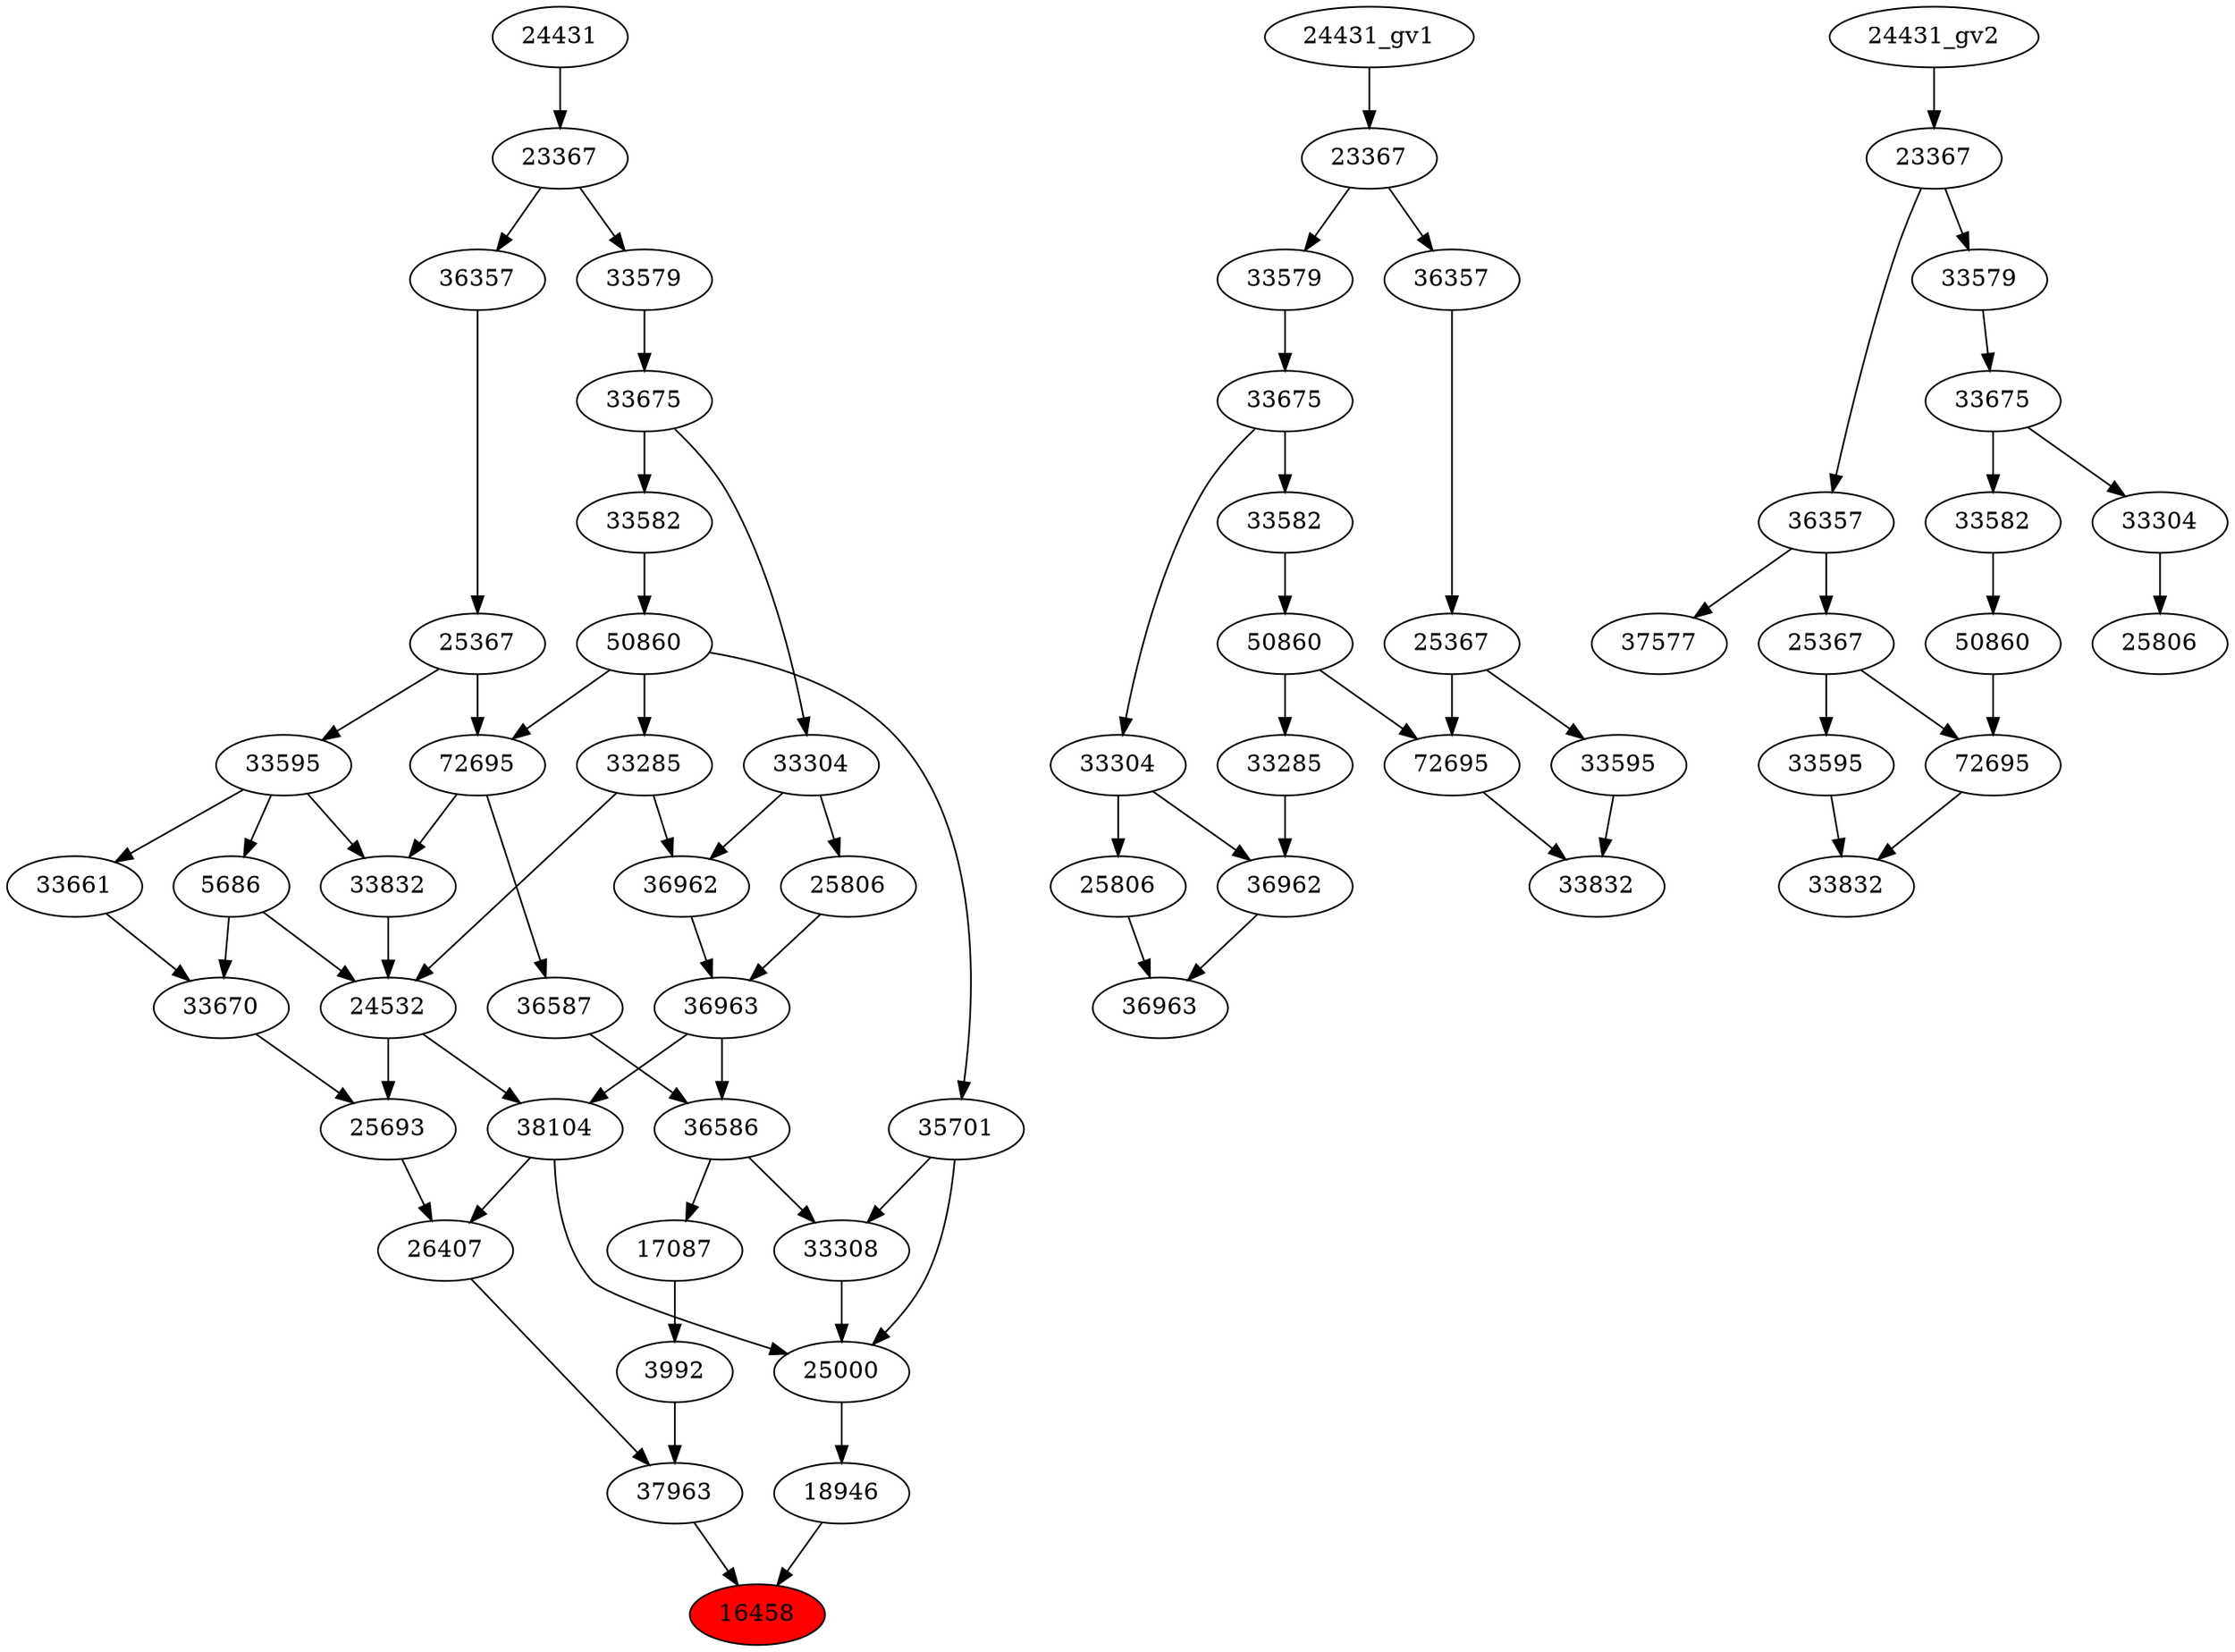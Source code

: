 strict digraph root {
	node [label="\N"];
	{
		node [fillcolor="",
			label="\N",
			style=""
		];
		16458		 [fillcolor=red,
			label=16458,
			style=filled];
		37963		 [label=37963];
		37963 -> 16458;
		18946		 [label=18946];
		18946 -> 16458;
		3992		 [label=3992];
		3992 -> 37963;
		26407		 [label=26407];
		26407 -> 37963;
		25000		 [label=25000];
		25000 -> 18946;
		17087		 [label=17087];
		17087 -> 3992;
		25693		 [label=25693];
		25693 -> 26407;
		38104		 [label=38104];
		38104 -> 26407;
		38104 -> 25000;
		33308		 [label=33308];
		33308 -> 25000;
		35701		 [label=35701];
		35701 -> 25000;
		35701 -> 33308;
		36586		 [label=36586];
		36586 -> 17087;
		36586 -> 33308;
		24532		 [label=24532];
		24532 -> 25693;
		24532 -> 38104;
		33670		 [label=33670];
		33670 -> 25693;
		36963		 [label=36963];
		36963 -> 38104;
		36963 -> 36586;
		50860		 [label=50860];
		50860 -> 35701;
		33285		 [label=33285];
		50860 -> 33285;
		72695		 [label=72695];
		50860 -> 72695;
		36587		 [label=36587];
		36587 -> 36586;
		33285 -> 24532;
		36962		 [label=36962];
		33285 -> 36962;
		5686		 [label=5686];
		5686 -> 24532;
		5686 -> 33670;
		33832		 [label=33832];
		33832 -> 24532;
		33661		 [label=33661];
		33661 -> 33670;
		36962 -> 36963;
		25806		 [label=25806];
		25806 -> 36963;
		33582		 [label=33582];
		33582 -> 50860;
		72695 -> 36587;
		72695 -> 33832;
		33595		 [label=33595];
		33595 -> 5686;
		33595 -> 33832;
		33595 -> 33661;
		33304		 [label=33304];
		33304 -> 36962;
		33304 -> 25806;
		33675		 [label=33675];
		33675 -> 33582;
		33675 -> 33304;
		25367		 [label=25367];
		25367 -> 72695;
		25367 -> 33595;
		33579		 [label=33579];
		33579 -> 33675;
		36357		 [label=36357];
		36357 -> 25367;
		23367		 [label=23367];
		23367 -> 33579;
		23367 -> 36357;
		24431		 [label=24431];
		24431 -> 23367;
	}
	{
		node [label="\N"];
		"36963_gv1"		 [label=36963];
		"36962_gv1"		 [label=36962];
		"36962_gv1" -> "36963_gv1";
		"25806_gv1"		 [label=25806];
		"25806_gv1" -> "36963_gv1";
		"50860_gv1"		 [label=50860];
		"33285_gv1"		 [label=33285];
		"50860_gv1" -> "33285_gv1";
		"72695_gv1"		 [label=72695];
		"50860_gv1" -> "72695_gv1";
		"33582_gv1"		 [label=33582];
		"33582_gv1" -> "50860_gv1";
		"33285_gv1" -> "36962_gv1";
		"33832_gv1"		 [label=33832];
		"72695_gv1" -> "33832_gv1";
		"33595_gv1"		 [label=33595];
		"33595_gv1" -> "33832_gv1";
		"33304_gv1"		 [label=33304];
		"33304_gv1" -> "36962_gv1";
		"33304_gv1" -> "25806_gv1";
		"33675_gv1"		 [label=33675];
		"33675_gv1" -> "33582_gv1";
		"33675_gv1" -> "33304_gv1";
		"25367_gv1"		 [label=25367];
		"25367_gv1" -> "72695_gv1";
		"25367_gv1" -> "33595_gv1";
		"33579_gv1"		 [label=33579];
		"33579_gv1" -> "33675_gv1";
		"36357_gv1"		 [label=36357];
		"36357_gv1" -> "25367_gv1";
		"23367_gv1"		 [label=23367];
		"23367_gv1" -> "33579_gv1";
		"23367_gv1" -> "36357_gv1";
		"24431_gv1" -> "23367_gv1";
	}
	{
		node [label="\N"];
		"50860_gv2"		 [label=50860];
		"72695_gv2"		 [label=72695];
		"50860_gv2" -> "72695_gv2";
		"33582_gv2"		 [label=33582];
		"33582_gv2" -> "50860_gv2";
		"33832_gv2"		 [label=33832];
		"72695_gv2" -> "33832_gv2";
		"33595_gv2"		 [label=33595];
		"33595_gv2" -> "33832_gv2";
		"25806_gv2"		 [label=25806];
		"33304_gv2"		 [label=33304];
		"33304_gv2" -> "25806_gv2";
		37577		 [label=37577];
		"36357_gv2"		 [label=36357];
		"36357_gv2" -> 37577;
		"25367_gv2"		 [label=25367];
		"36357_gv2" -> "25367_gv2";
		"33675_gv2"		 [label=33675];
		"33675_gv2" -> "33582_gv2";
		"33675_gv2" -> "33304_gv2";
		"25367_gv2" -> "72695_gv2";
		"25367_gv2" -> "33595_gv2";
		"23367_gv2"		 [label=23367];
		"23367_gv2" -> "36357_gv2";
		"33579_gv2"		 [label=33579];
		"23367_gv2" -> "33579_gv2";
		"33579_gv2" -> "33675_gv2";
		"24431_gv2" -> "23367_gv2";
	}
}
